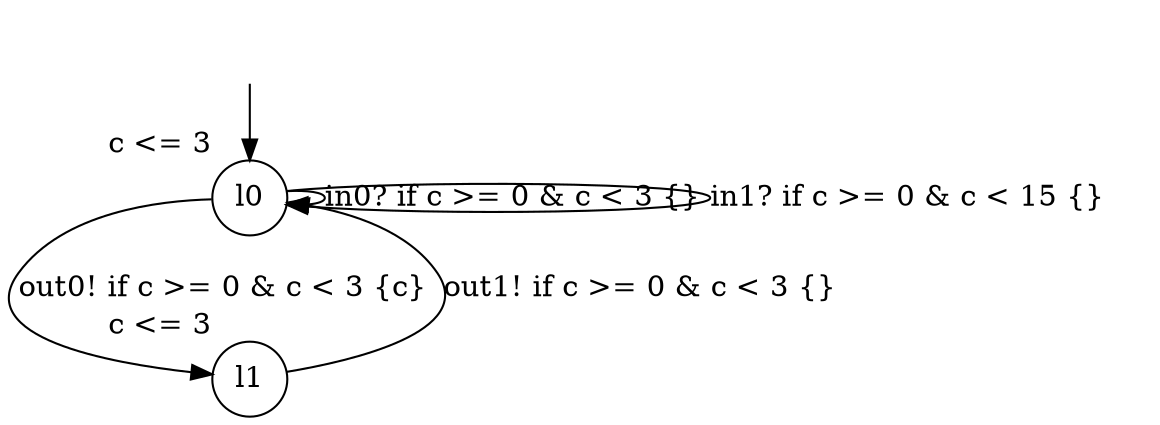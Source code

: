 digraph g {
__start0 [label="" shape="none"];
l0 [shape="circle" margin=0 label="l0", xlabel="c <= 3"];
l1 [shape="circle" margin=0 label="l1", xlabel="c <= 3"];
l0 -> l0 [label="in0? if c >= 0 & c < 3 {} "];
l0 -> l0 [label="in1? if c >= 0 & c < 15 {} "];
l0 -> l1 [label="out0! if c >= 0 & c < 3 {c} "];
l1 -> l0 [label="out1! if c >= 0 & c < 3 {} "];
__start0 -> l0;
}
